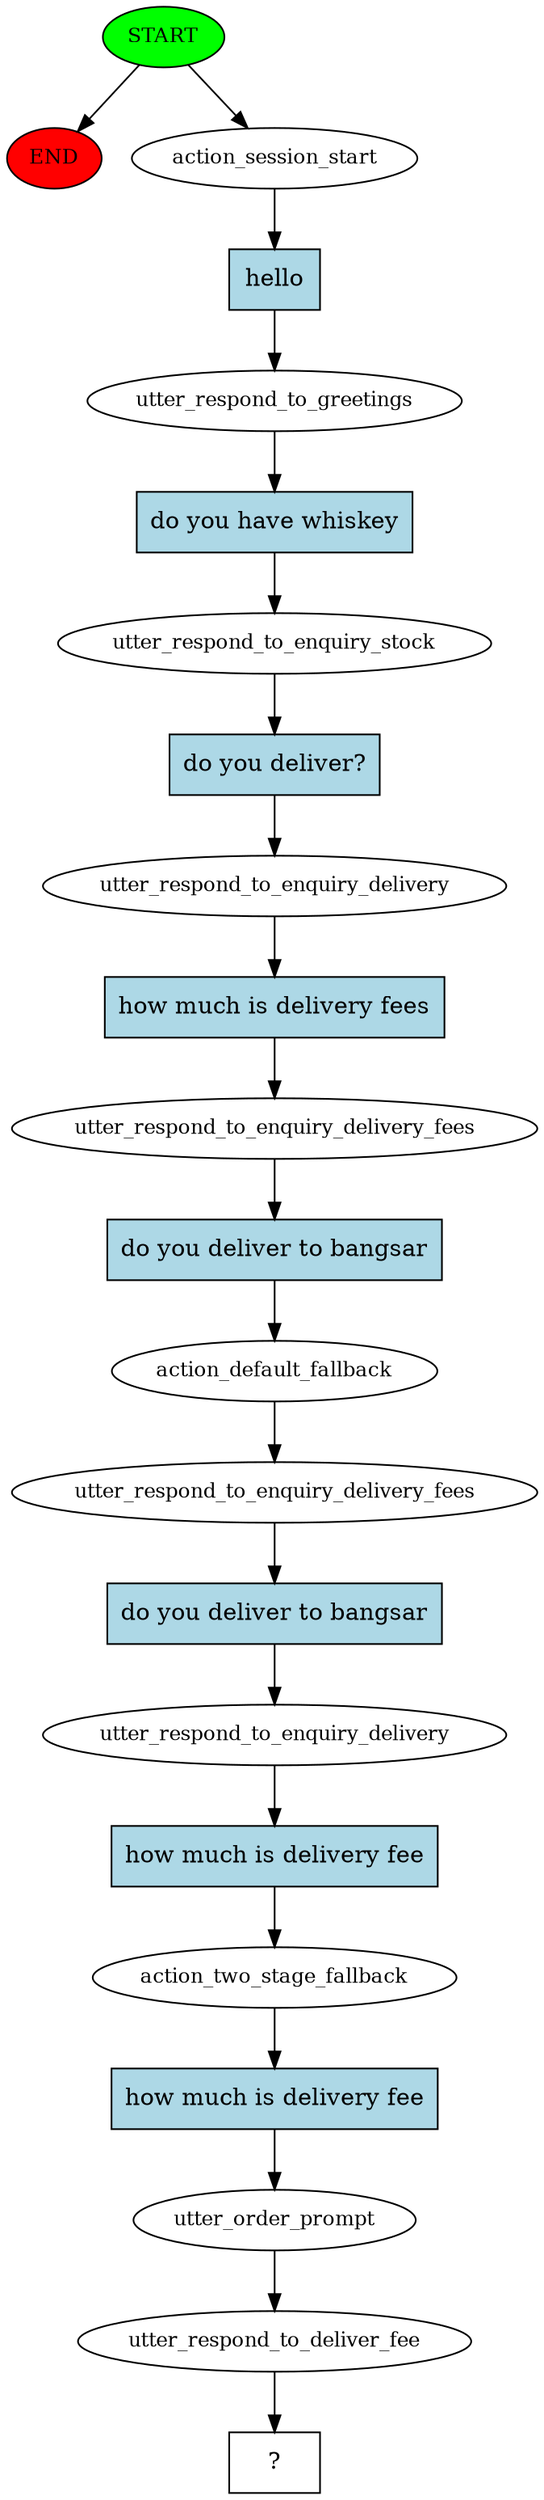 digraph  {
0 [class="start active", fillcolor=green, fontsize=12, label=START, style=filled];
"-1" [class=end, fillcolor=red, fontsize=12, label=END, style=filled];
1 [class=active, fontsize=12, label=action_session_start];
2 [class=active, fontsize=12, label=utter_respond_to_greetings];
3 [class=active, fontsize=12, label=utter_respond_to_enquiry_stock];
4 [class=active, fontsize=12, label=utter_respond_to_enquiry_delivery];
5 [class=active, fontsize=12, label=utter_respond_to_enquiry_delivery_fees];
6 [class=active, fontsize=12, label=action_default_fallback];
7 [class=active, fontsize=12, label=utter_respond_to_enquiry_delivery_fees];
8 [class=active, fontsize=12, label=utter_respond_to_enquiry_delivery];
9 [class=active, fontsize=12, label=action_two_stage_fallback];
10 [class=active, fontsize=12, label=utter_order_prompt];
11 [class=active, fontsize=12, label=utter_respond_to_deliver_fee];
12 [class="intent dashed active", label="  ?  ", shape=rect];
13 [class="intent active", fillcolor=lightblue, label=hello, shape=rect, style=filled];
14 [class="intent active", fillcolor=lightblue, label="do you have whiskey", shape=rect, style=filled];
15 [class="intent active", fillcolor=lightblue, label="do you deliver?", shape=rect, style=filled];
16 [class="intent active", fillcolor=lightblue, label="how much is delivery fees", shape=rect, style=filled];
17 [class="intent active", fillcolor=lightblue, label="do you deliver to bangsar", shape=rect, style=filled];
18 [class="intent active", fillcolor=lightblue, label="do you deliver to bangsar", shape=rect, style=filled];
19 [class="intent active", fillcolor=lightblue, label="how much is delivery fee", shape=rect, style=filled];
20 [class="intent active", fillcolor=lightblue, label="how much is delivery fee", shape=rect, style=filled];
0 -> "-1"  [class="", key=NONE, label=""];
0 -> 1  [class=active, key=NONE, label=""];
1 -> 13  [class=active, key=0];
2 -> 14  [class=active, key=0];
3 -> 15  [class=active, key=0];
4 -> 16  [class=active, key=0];
5 -> 17  [class=active, key=0];
6 -> 7  [class=active, key=NONE, label=""];
7 -> 18  [class=active, key=0];
8 -> 19  [class=active, key=0];
9 -> 20  [class=active, key=0];
10 -> 11  [class=active, key=NONE, label=""];
11 -> 12  [class=active, key=NONE, label=""];
13 -> 2  [class=active, key=0];
14 -> 3  [class=active, key=0];
15 -> 4  [class=active, key=0];
16 -> 5  [class=active, key=0];
17 -> 6  [class=active, key=0];
18 -> 8  [class=active, key=0];
19 -> 9  [class=active, key=0];
20 -> 10  [class=active, key=0];
}
